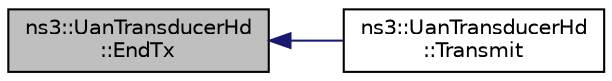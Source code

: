 digraph "ns3::UanTransducerHd::EndTx"
{
  edge [fontname="Helvetica",fontsize="10",labelfontname="Helvetica",labelfontsize="10"];
  node [fontname="Helvetica",fontsize="10",shape=record];
  rankdir="LR";
  Node1 [label="ns3::UanTransducerHd\l::EndTx",height=0.2,width=0.4,color="black", fillcolor="grey75", style="filled", fontcolor="black"];
  Node1 -> Node2 [dir="back",color="midnightblue",fontsize="10",style="solid"];
  Node2 [label="ns3::UanTransducerHd\l::Transmit",height=0.2,width=0.4,color="black", fillcolor="white", style="filled",URL="$d6/d7a/classns3_1_1UanTransducerHd.html#a59d45284062693608322f87618525cd5"];
}
